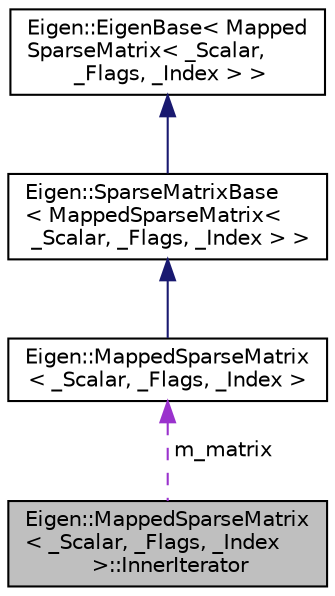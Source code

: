digraph "Eigen::MappedSparseMatrix&lt; _Scalar, _Flags, _Index &gt;::InnerIterator"
{
  edge [fontname="Helvetica",fontsize="10",labelfontname="Helvetica",labelfontsize="10"];
  node [fontname="Helvetica",fontsize="10",shape=record];
  Node1 [label="Eigen::MappedSparseMatrix\l\< _Scalar, _Flags, _Index\l \>::InnerIterator",height=0.2,width=0.4,color="black", fillcolor="grey75", style="filled" fontcolor="black"];
  Node2 -> Node1 [dir="back",color="darkorchid3",fontsize="10",style="dashed",label=" m_matrix" ,fontname="Helvetica"];
  Node2 [label="Eigen::MappedSparseMatrix\l\< _Scalar, _Flags, _Index \>",height=0.2,width=0.4,color="black", fillcolor="white", style="filled",URL="$classEigen_1_1MappedSparseMatrix.html",tooltip="Sparse matrix. "];
  Node3 -> Node2 [dir="back",color="midnightblue",fontsize="10",style="solid",fontname="Helvetica"];
  Node3 [label="Eigen::SparseMatrixBase\l\< MappedSparseMatrix\<\l _Scalar, _Flags, _Index \> \>",height=0.2,width=0.4,color="black", fillcolor="white", style="filled",URL="$classEigen_1_1SparseMatrixBase.html"];
  Node4 -> Node3 [dir="back",color="midnightblue",fontsize="10",style="solid",fontname="Helvetica"];
  Node4 [label="Eigen::EigenBase\< Mapped\lSparseMatrix\< _Scalar,\l _Flags, _Index \> \>",height=0.2,width=0.4,color="black", fillcolor="white", style="filled",URL="$structEigen_1_1EigenBase.html"];
}
